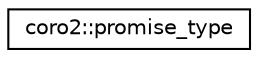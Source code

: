 digraph "Graphical Class Hierarchy"
{
  edge [fontname="Helvetica",fontsize="10",labelfontname="Helvetica",labelfontsize="10"];
  node [fontname="Helvetica",fontsize="10",shape=record];
  rankdir="LR";
  Node0 [label="coro2::promise_type",height=0.2,width=0.4,color="black", fillcolor="white", style="filled",URL="$structcoro2_1_1promise__type.html"];
}
